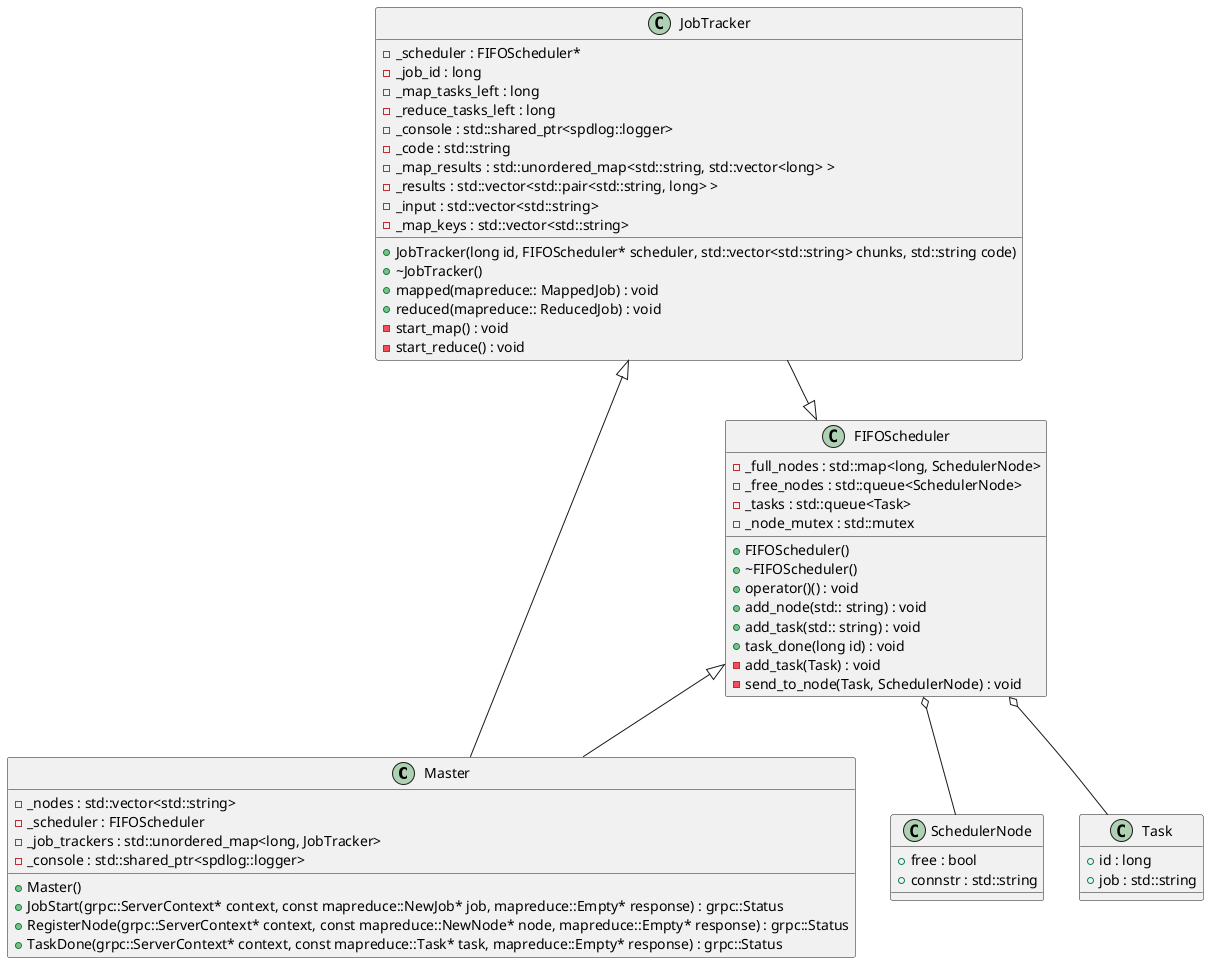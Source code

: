 @startuml Master Class Diagram

class Master {
    +Master()
    +JobStart(grpc::ServerContext* context, const mapreduce::NewJob* job, mapreduce::Empty* response) : grpc::Status
    +RegisterNode(grpc::ServerContext* context, const mapreduce::NewNode* node, mapreduce::Empty* response) : grpc::Status
    +TaskDone(grpc::ServerContext* context, const mapreduce::Task* task, mapreduce::Empty* response) : grpc::Status
    -_nodes : std::vector<std::string>
    -_scheduler : FIFOScheduler
    -_job_trackers : std::unordered_map<long, JobTracker>
    -_console : std::shared_ptr<spdlog::logger>
}

class FIFOScheduler {
    +FIFOScheduler()
    +~FIFOScheduler()
    +operator()() : void
    +add_node(std:: string) : void
    +add_task(std:: string) : void
    +task_done(long id) : void
    -add_task(Task) : void
    -send_to_node(Task, SchedulerNode) : void
    -_full_nodes : std::map<long, SchedulerNode>
    -_free_nodes : std::queue<SchedulerNode>
    -_tasks : std::queue<Task>
    -_node_mutex : std::mutex
}


class JobTracker {
    +JobTracker(long id, FIFOScheduler* scheduler, std::vector<std::string> chunks, std::string code)
    +~JobTracker()
    -_scheduler : FIFOScheduler*
    -_job_id : long
    -_map_tasks_left : long
    -_reduce_tasks_left : long
    -_console : std::shared_ptr<spdlog::logger>
    -_code : std::string
    -_map_results : std::unordered_map<std::string, std::vector<long> >
    -_results : std::vector<std::pair<std::string, long> >
    -_input : std::vector<std::string>
    -_map_keys : std::vector<std::string>
    +mapped(mapreduce:: MappedJob) : void
    +reduced(mapreduce:: ReducedJob) : void
    -start_map() : void
    -start_reduce() : void
}

class SchedulerNode {
    +free : bool
    +connstr : std::string
}

class Task {
	+id : long
	+job : std::string
}

JobTracker --|> FIFOScheduler
FIFOScheduler <|-- Master
JobTracker <|-- Master
FIFOScheduler o-- SchedulerNode
FIFOScheduler o-- Task

@enduml
